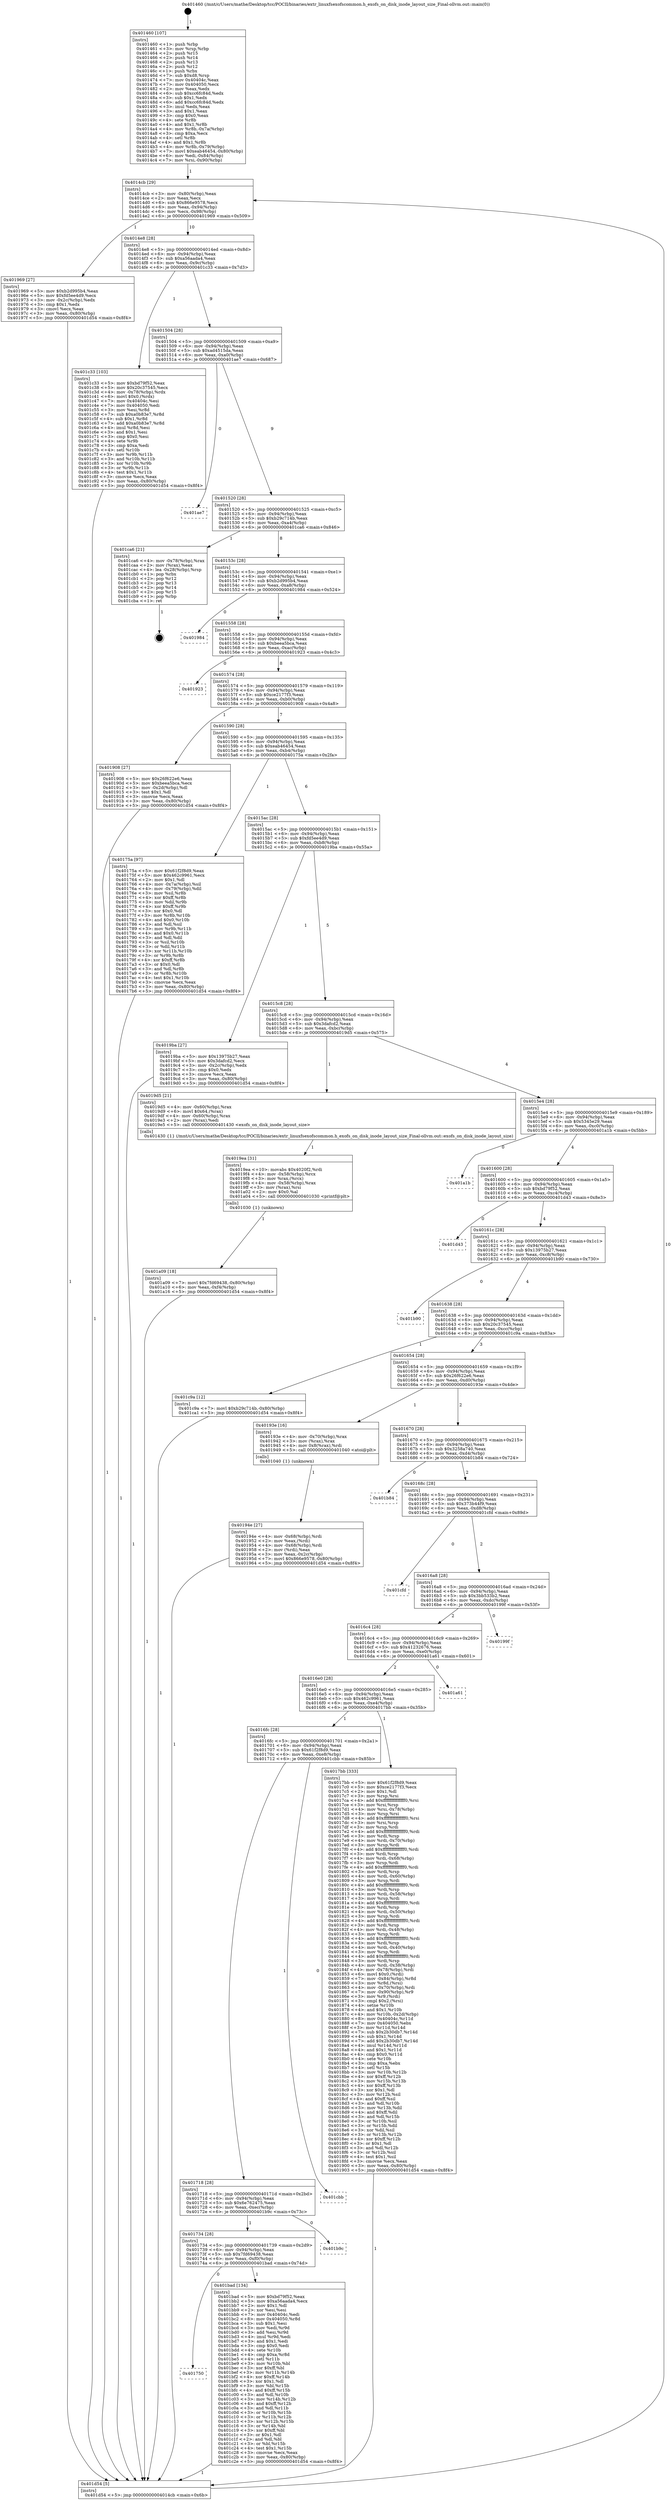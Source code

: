 digraph "0x401460" {
  label = "0x401460 (/mnt/c/Users/mathe/Desktop/tcc/POCII/binaries/extr_linuxfsexofscommon.h_exofs_on_disk_inode_layout_size_Final-ollvm.out::main(0))"
  labelloc = "t"
  node[shape=record]

  Entry [label="",width=0.3,height=0.3,shape=circle,fillcolor=black,style=filled]
  "0x4014cb" [label="{
     0x4014cb [29]\l
     | [instrs]\l
     &nbsp;&nbsp;0x4014cb \<+3\>: mov -0x80(%rbp),%eax\l
     &nbsp;&nbsp;0x4014ce \<+2\>: mov %eax,%ecx\l
     &nbsp;&nbsp;0x4014d0 \<+6\>: sub $0x866e9578,%ecx\l
     &nbsp;&nbsp;0x4014d6 \<+6\>: mov %eax,-0x94(%rbp)\l
     &nbsp;&nbsp;0x4014dc \<+6\>: mov %ecx,-0x98(%rbp)\l
     &nbsp;&nbsp;0x4014e2 \<+6\>: je 0000000000401969 \<main+0x509\>\l
  }"]
  "0x401969" [label="{
     0x401969 [27]\l
     | [instrs]\l
     &nbsp;&nbsp;0x401969 \<+5\>: mov $0xb2d995b4,%eax\l
     &nbsp;&nbsp;0x40196e \<+5\>: mov $0xfd5ee4d9,%ecx\l
     &nbsp;&nbsp;0x401973 \<+3\>: mov -0x2c(%rbp),%edx\l
     &nbsp;&nbsp;0x401976 \<+3\>: cmp $0x1,%edx\l
     &nbsp;&nbsp;0x401979 \<+3\>: cmovl %ecx,%eax\l
     &nbsp;&nbsp;0x40197c \<+3\>: mov %eax,-0x80(%rbp)\l
     &nbsp;&nbsp;0x40197f \<+5\>: jmp 0000000000401d54 \<main+0x8f4\>\l
  }"]
  "0x4014e8" [label="{
     0x4014e8 [28]\l
     | [instrs]\l
     &nbsp;&nbsp;0x4014e8 \<+5\>: jmp 00000000004014ed \<main+0x8d\>\l
     &nbsp;&nbsp;0x4014ed \<+6\>: mov -0x94(%rbp),%eax\l
     &nbsp;&nbsp;0x4014f3 \<+5\>: sub $0xa56aada4,%eax\l
     &nbsp;&nbsp;0x4014f8 \<+6\>: mov %eax,-0x9c(%rbp)\l
     &nbsp;&nbsp;0x4014fe \<+6\>: je 0000000000401c33 \<main+0x7d3\>\l
  }"]
  Exit [label="",width=0.3,height=0.3,shape=circle,fillcolor=black,style=filled,peripheries=2]
  "0x401c33" [label="{
     0x401c33 [103]\l
     | [instrs]\l
     &nbsp;&nbsp;0x401c33 \<+5\>: mov $0xbd79f52,%eax\l
     &nbsp;&nbsp;0x401c38 \<+5\>: mov $0x20c37545,%ecx\l
     &nbsp;&nbsp;0x401c3d \<+4\>: mov -0x78(%rbp),%rdx\l
     &nbsp;&nbsp;0x401c41 \<+6\>: movl $0x0,(%rdx)\l
     &nbsp;&nbsp;0x401c47 \<+7\>: mov 0x40404c,%esi\l
     &nbsp;&nbsp;0x401c4e \<+7\>: mov 0x404050,%edi\l
     &nbsp;&nbsp;0x401c55 \<+3\>: mov %esi,%r8d\l
     &nbsp;&nbsp;0x401c58 \<+7\>: sub $0xa0b83e7,%r8d\l
     &nbsp;&nbsp;0x401c5f \<+4\>: sub $0x1,%r8d\l
     &nbsp;&nbsp;0x401c63 \<+7\>: add $0xa0b83e7,%r8d\l
     &nbsp;&nbsp;0x401c6a \<+4\>: imul %r8d,%esi\l
     &nbsp;&nbsp;0x401c6e \<+3\>: and $0x1,%esi\l
     &nbsp;&nbsp;0x401c71 \<+3\>: cmp $0x0,%esi\l
     &nbsp;&nbsp;0x401c74 \<+4\>: sete %r9b\l
     &nbsp;&nbsp;0x401c78 \<+3\>: cmp $0xa,%edi\l
     &nbsp;&nbsp;0x401c7b \<+4\>: setl %r10b\l
     &nbsp;&nbsp;0x401c7f \<+3\>: mov %r9b,%r11b\l
     &nbsp;&nbsp;0x401c82 \<+3\>: and %r10b,%r11b\l
     &nbsp;&nbsp;0x401c85 \<+3\>: xor %r10b,%r9b\l
     &nbsp;&nbsp;0x401c88 \<+3\>: or %r9b,%r11b\l
     &nbsp;&nbsp;0x401c8b \<+4\>: test $0x1,%r11b\l
     &nbsp;&nbsp;0x401c8f \<+3\>: cmovne %ecx,%eax\l
     &nbsp;&nbsp;0x401c92 \<+3\>: mov %eax,-0x80(%rbp)\l
     &nbsp;&nbsp;0x401c95 \<+5\>: jmp 0000000000401d54 \<main+0x8f4\>\l
  }"]
  "0x401504" [label="{
     0x401504 [28]\l
     | [instrs]\l
     &nbsp;&nbsp;0x401504 \<+5\>: jmp 0000000000401509 \<main+0xa9\>\l
     &nbsp;&nbsp;0x401509 \<+6\>: mov -0x94(%rbp),%eax\l
     &nbsp;&nbsp;0x40150f \<+5\>: sub $0xad4515da,%eax\l
     &nbsp;&nbsp;0x401514 \<+6\>: mov %eax,-0xa0(%rbp)\l
     &nbsp;&nbsp;0x40151a \<+6\>: je 0000000000401ae7 \<main+0x687\>\l
  }"]
  "0x401750" [label="{
     0x401750\l
  }", style=dashed]
  "0x401ae7" [label="{
     0x401ae7\l
  }", style=dashed]
  "0x401520" [label="{
     0x401520 [28]\l
     | [instrs]\l
     &nbsp;&nbsp;0x401520 \<+5\>: jmp 0000000000401525 \<main+0xc5\>\l
     &nbsp;&nbsp;0x401525 \<+6\>: mov -0x94(%rbp),%eax\l
     &nbsp;&nbsp;0x40152b \<+5\>: sub $0xb29c714b,%eax\l
     &nbsp;&nbsp;0x401530 \<+6\>: mov %eax,-0xa4(%rbp)\l
     &nbsp;&nbsp;0x401536 \<+6\>: je 0000000000401ca6 \<main+0x846\>\l
  }"]
  "0x401bad" [label="{
     0x401bad [134]\l
     | [instrs]\l
     &nbsp;&nbsp;0x401bad \<+5\>: mov $0xbd79f52,%eax\l
     &nbsp;&nbsp;0x401bb2 \<+5\>: mov $0xa56aada4,%ecx\l
     &nbsp;&nbsp;0x401bb7 \<+2\>: mov $0x1,%dl\l
     &nbsp;&nbsp;0x401bb9 \<+2\>: xor %esi,%esi\l
     &nbsp;&nbsp;0x401bbb \<+7\>: mov 0x40404c,%edi\l
     &nbsp;&nbsp;0x401bc2 \<+8\>: mov 0x404050,%r8d\l
     &nbsp;&nbsp;0x401bca \<+3\>: sub $0x1,%esi\l
     &nbsp;&nbsp;0x401bcd \<+3\>: mov %edi,%r9d\l
     &nbsp;&nbsp;0x401bd0 \<+3\>: add %esi,%r9d\l
     &nbsp;&nbsp;0x401bd3 \<+4\>: imul %r9d,%edi\l
     &nbsp;&nbsp;0x401bd7 \<+3\>: and $0x1,%edi\l
     &nbsp;&nbsp;0x401bda \<+3\>: cmp $0x0,%edi\l
     &nbsp;&nbsp;0x401bdd \<+4\>: sete %r10b\l
     &nbsp;&nbsp;0x401be1 \<+4\>: cmp $0xa,%r8d\l
     &nbsp;&nbsp;0x401be5 \<+4\>: setl %r11b\l
     &nbsp;&nbsp;0x401be9 \<+3\>: mov %r10b,%bl\l
     &nbsp;&nbsp;0x401bec \<+3\>: xor $0xff,%bl\l
     &nbsp;&nbsp;0x401bef \<+3\>: mov %r11b,%r14b\l
     &nbsp;&nbsp;0x401bf2 \<+4\>: xor $0xff,%r14b\l
     &nbsp;&nbsp;0x401bf6 \<+3\>: xor $0x1,%dl\l
     &nbsp;&nbsp;0x401bf9 \<+3\>: mov %bl,%r15b\l
     &nbsp;&nbsp;0x401bfc \<+4\>: and $0xff,%r15b\l
     &nbsp;&nbsp;0x401c00 \<+3\>: and %dl,%r10b\l
     &nbsp;&nbsp;0x401c03 \<+3\>: mov %r14b,%r12b\l
     &nbsp;&nbsp;0x401c06 \<+4\>: and $0xff,%r12b\l
     &nbsp;&nbsp;0x401c0a \<+3\>: and %dl,%r11b\l
     &nbsp;&nbsp;0x401c0d \<+3\>: or %r10b,%r15b\l
     &nbsp;&nbsp;0x401c10 \<+3\>: or %r11b,%r12b\l
     &nbsp;&nbsp;0x401c13 \<+3\>: xor %r12b,%r15b\l
     &nbsp;&nbsp;0x401c16 \<+3\>: or %r14b,%bl\l
     &nbsp;&nbsp;0x401c19 \<+3\>: xor $0xff,%bl\l
     &nbsp;&nbsp;0x401c1c \<+3\>: or $0x1,%dl\l
     &nbsp;&nbsp;0x401c1f \<+2\>: and %dl,%bl\l
     &nbsp;&nbsp;0x401c21 \<+3\>: or %bl,%r15b\l
     &nbsp;&nbsp;0x401c24 \<+4\>: test $0x1,%r15b\l
     &nbsp;&nbsp;0x401c28 \<+3\>: cmovne %ecx,%eax\l
     &nbsp;&nbsp;0x401c2b \<+3\>: mov %eax,-0x80(%rbp)\l
     &nbsp;&nbsp;0x401c2e \<+5\>: jmp 0000000000401d54 \<main+0x8f4\>\l
  }"]
  "0x401ca6" [label="{
     0x401ca6 [21]\l
     | [instrs]\l
     &nbsp;&nbsp;0x401ca6 \<+4\>: mov -0x78(%rbp),%rax\l
     &nbsp;&nbsp;0x401caa \<+2\>: mov (%rax),%eax\l
     &nbsp;&nbsp;0x401cac \<+4\>: lea -0x28(%rbp),%rsp\l
     &nbsp;&nbsp;0x401cb0 \<+1\>: pop %rbx\l
     &nbsp;&nbsp;0x401cb1 \<+2\>: pop %r12\l
     &nbsp;&nbsp;0x401cb3 \<+2\>: pop %r13\l
     &nbsp;&nbsp;0x401cb5 \<+2\>: pop %r14\l
     &nbsp;&nbsp;0x401cb7 \<+2\>: pop %r15\l
     &nbsp;&nbsp;0x401cb9 \<+1\>: pop %rbp\l
     &nbsp;&nbsp;0x401cba \<+1\>: ret\l
  }"]
  "0x40153c" [label="{
     0x40153c [28]\l
     | [instrs]\l
     &nbsp;&nbsp;0x40153c \<+5\>: jmp 0000000000401541 \<main+0xe1\>\l
     &nbsp;&nbsp;0x401541 \<+6\>: mov -0x94(%rbp),%eax\l
     &nbsp;&nbsp;0x401547 \<+5\>: sub $0xb2d995b4,%eax\l
     &nbsp;&nbsp;0x40154c \<+6\>: mov %eax,-0xa8(%rbp)\l
     &nbsp;&nbsp;0x401552 \<+6\>: je 0000000000401984 \<main+0x524\>\l
  }"]
  "0x401734" [label="{
     0x401734 [28]\l
     | [instrs]\l
     &nbsp;&nbsp;0x401734 \<+5\>: jmp 0000000000401739 \<main+0x2d9\>\l
     &nbsp;&nbsp;0x401739 \<+6\>: mov -0x94(%rbp),%eax\l
     &nbsp;&nbsp;0x40173f \<+5\>: sub $0x7fd69438,%eax\l
     &nbsp;&nbsp;0x401744 \<+6\>: mov %eax,-0xf0(%rbp)\l
     &nbsp;&nbsp;0x40174a \<+6\>: je 0000000000401bad \<main+0x74d\>\l
  }"]
  "0x401984" [label="{
     0x401984\l
  }", style=dashed]
  "0x401558" [label="{
     0x401558 [28]\l
     | [instrs]\l
     &nbsp;&nbsp;0x401558 \<+5\>: jmp 000000000040155d \<main+0xfd\>\l
     &nbsp;&nbsp;0x40155d \<+6\>: mov -0x94(%rbp),%eax\l
     &nbsp;&nbsp;0x401563 \<+5\>: sub $0xbeea5bca,%eax\l
     &nbsp;&nbsp;0x401568 \<+6\>: mov %eax,-0xac(%rbp)\l
     &nbsp;&nbsp;0x40156e \<+6\>: je 0000000000401923 \<main+0x4c3\>\l
  }"]
  "0x401b9c" [label="{
     0x401b9c\l
  }", style=dashed]
  "0x401923" [label="{
     0x401923\l
  }", style=dashed]
  "0x401574" [label="{
     0x401574 [28]\l
     | [instrs]\l
     &nbsp;&nbsp;0x401574 \<+5\>: jmp 0000000000401579 \<main+0x119\>\l
     &nbsp;&nbsp;0x401579 \<+6\>: mov -0x94(%rbp),%eax\l
     &nbsp;&nbsp;0x40157f \<+5\>: sub $0xce2177f3,%eax\l
     &nbsp;&nbsp;0x401584 \<+6\>: mov %eax,-0xb0(%rbp)\l
     &nbsp;&nbsp;0x40158a \<+6\>: je 0000000000401908 \<main+0x4a8\>\l
  }"]
  "0x401718" [label="{
     0x401718 [28]\l
     | [instrs]\l
     &nbsp;&nbsp;0x401718 \<+5\>: jmp 000000000040171d \<main+0x2bd\>\l
     &nbsp;&nbsp;0x40171d \<+6\>: mov -0x94(%rbp),%eax\l
     &nbsp;&nbsp;0x401723 \<+5\>: sub $0x6e762475,%eax\l
     &nbsp;&nbsp;0x401728 \<+6\>: mov %eax,-0xec(%rbp)\l
     &nbsp;&nbsp;0x40172e \<+6\>: je 0000000000401b9c \<main+0x73c\>\l
  }"]
  "0x401908" [label="{
     0x401908 [27]\l
     | [instrs]\l
     &nbsp;&nbsp;0x401908 \<+5\>: mov $0x26f622e6,%eax\l
     &nbsp;&nbsp;0x40190d \<+5\>: mov $0xbeea5bca,%ecx\l
     &nbsp;&nbsp;0x401912 \<+3\>: mov -0x2d(%rbp),%dl\l
     &nbsp;&nbsp;0x401915 \<+3\>: test $0x1,%dl\l
     &nbsp;&nbsp;0x401918 \<+3\>: cmovne %ecx,%eax\l
     &nbsp;&nbsp;0x40191b \<+3\>: mov %eax,-0x80(%rbp)\l
     &nbsp;&nbsp;0x40191e \<+5\>: jmp 0000000000401d54 \<main+0x8f4\>\l
  }"]
  "0x401590" [label="{
     0x401590 [28]\l
     | [instrs]\l
     &nbsp;&nbsp;0x401590 \<+5\>: jmp 0000000000401595 \<main+0x135\>\l
     &nbsp;&nbsp;0x401595 \<+6\>: mov -0x94(%rbp),%eax\l
     &nbsp;&nbsp;0x40159b \<+5\>: sub $0xeab46454,%eax\l
     &nbsp;&nbsp;0x4015a0 \<+6\>: mov %eax,-0xb4(%rbp)\l
     &nbsp;&nbsp;0x4015a6 \<+6\>: je 000000000040175a \<main+0x2fa\>\l
  }"]
  "0x401cbb" [label="{
     0x401cbb\l
  }", style=dashed]
  "0x40175a" [label="{
     0x40175a [97]\l
     | [instrs]\l
     &nbsp;&nbsp;0x40175a \<+5\>: mov $0x61f2f8d9,%eax\l
     &nbsp;&nbsp;0x40175f \<+5\>: mov $0x462c9961,%ecx\l
     &nbsp;&nbsp;0x401764 \<+2\>: mov $0x1,%dl\l
     &nbsp;&nbsp;0x401766 \<+4\>: mov -0x7a(%rbp),%sil\l
     &nbsp;&nbsp;0x40176a \<+4\>: mov -0x79(%rbp),%dil\l
     &nbsp;&nbsp;0x40176e \<+3\>: mov %sil,%r8b\l
     &nbsp;&nbsp;0x401771 \<+4\>: xor $0xff,%r8b\l
     &nbsp;&nbsp;0x401775 \<+3\>: mov %dil,%r9b\l
     &nbsp;&nbsp;0x401778 \<+4\>: xor $0xff,%r9b\l
     &nbsp;&nbsp;0x40177c \<+3\>: xor $0x0,%dl\l
     &nbsp;&nbsp;0x40177f \<+3\>: mov %r8b,%r10b\l
     &nbsp;&nbsp;0x401782 \<+4\>: and $0x0,%r10b\l
     &nbsp;&nbsp;0x401786 \<+3\>: and %dl,%sil\l
     &nbsp;&nbsp;0x401789 \<+3\>: mov %r9b,%r11b\l
     &nbsp;&nbsp;0x40178c \<+4\>: and $0x0,%r11b\l
     &nbsp;&nbsp;0x401790 \<+3\>: and %dl,%dil\l
     &nbsp;&nbsp;0x401793 \<+3\>: or %sil,%r10b\l
     &nbsp;&nbsp;0x401796 \<+3\>: or %dil,%r11b\l
     &nbsp;&nbsp;0x401799 \<+3\>: xor %r11b,%r10b\l
     &nbsp;&nbsp;0x40179c \<+3\>: or %r9b,%r8b\l
     &nbsp;&nbsp;0x40179f \<+4\>: xor $0xff,%r8b\l
     &nbsp;&nbsp;0x4017a3 \<+3\>: or $0x0,%dl\l
     &nbsp;&nbsp;0x4017a6 \<+3\>: and %dl,%r8b\l
     &nbsp;&nbsp;0x4017a9 \<+3\>: or %r8b,%r10b\l
     &nbsp;&nbsp;0x4017ac \<+4\>: test $0x1,%r10b\l
     &nbsp;&nbsp;0x4017b0 \<+3\>: cmovne %ecx,%eax\l
     &nbsp;&nbsp;0x4017b3 \<+3\>: mov %eax,-0x80(%rbp)\l
     &nbsp;&nbsp;0x4017b6 \<+5\>: jmp 0000000000401d54 \<main+0x8f4\>\l
  }"]
  "0x4015ac" [label="{
     0x4015ac [28]\l
     | [instrs]\l
     &nbsp;&nbsp;0x4015ac \<+5\>: jmp 00000000004015b1 \<main+0x151\>\l
     &nbsp;&nbsp;0x4015b1 \<+6\>: mov -0x94(%rbp),%eax\l
     &nbsp;&nbsp;0x4015b7 \<+5\>: sub $0xfd5ee4d9,%eax\l
     &nbsp;&nbsp;0x4015bc \<+6\>: mov %eax,-0xb8(%rbp)\l
     &nbsp;&nbsp;0x4015c2 \<+6\>: je 00000000004019ba \<main+0x55a\>\l
  }"]
  "0x401d54" [label="{
     0x401d54 [5]\l
     | [instrs]\l
     &nbsp;&nbsp;0x401d54 \<+5\>: jmp 00000000004014cb \<main+0x6b\>\l
  }"]
  "0x401460" [label="{
     0x401460 [107]\l
     | [instrs]\l
     &nbsp;&nbsp;0x401460 \<+1\>: push %rbp\l
     &nbsp;&nbsp;0x401461 \<+3\>: mov %rsp,%rbp\l
     &nbsp;&nbsp;0x401464 \<+2\>: push %r15\l
     &nbsp;&nbsp;0x401466 \<+2\>: push %r14\l
     &nbsp;&nbsp;0x401468 \<+2\>: push %r13\l
     &nbsp;&nbsp;0x40146a \<+2\>: push %r12\l
     &nbsp;&nbsp;0x40146c \<+1\>: push %rbx\l
     &nbsp;&nbsp;0x40146d \<+7\>: sub $0xd8,%rsp\l
     &nbsp;&nbsp;0x401474 \<+7\>: mov 0x40404c,%eax\l
     &nbsp;&nbsp;0x40147b \<+7\>: mov 0x404050,%ecx\l
     &nbsp;&nbsp;0x401482 \<+2\>: mov %eax,%edx\l
     &nbsp;&nbsp;0x401484 \<+6\>: sub $0xcc6fc84d,%edx\l
     &nbsp;&nbsp;0x40148a \<+3\>: sub $0x1,%edx\l
     &nbsp;&nbsp;0x40148d \<+6\>: add $0xcc6fc84d,%edx\l
     &nbsp;&nbsp;0x401493 \<+3\>: imul %edx,%eax\l
     &nbsp;&nbsp;0x401496 \<+3\>: and $0x1,%eax\l
     &nbsp;&nbsp;0x401499 \<+3\>: cmp $0x0,%eax\l
     &nbsp;&nbsp;0x40149c \<+4\>: sete %r8b\l
     &nbsp;&nbsp;0x4014a0 \<+4\>: and $0x1,%r8b\l
     &nbsp;&nbsp;0x4014a4 \<+4\>: mov %r8b,-0x7a(%rbp)\l
     &nbsp;&nbsp;0x4014a8 \<+3\>: cmp $0xa,%ecx\l
     &nbsp;&nbsp;0x4014ab \<+4\>: setl %r8b\l
     &nbsp;&nbsp;0x4014af \<+4\>: and $0x1,%r8b\l
     &nbsp;&nbsp;0x4014b3 \<+4\>: mov %r8b,-0x79(%rbp)\l
     &nbsp;&nbsp;0x4014b7 \<+7\>: movl $0xeab46454,-0x80(%rbp)\l
     &nbsp;&nbsp;0x4014be \<+6\>: mov %edi,-0x84(%rbp)\l
     &nbsp;&nbsp;0x4014c4 \<+7\>: mov %rsi,-0x90(%rbp)\l
  }"]
  "0x401a09" [label="{
     0x401a09 [18]\l
     | [instrs]\l
     &nbsp;&nbsp;0x401a09 \<+7\>: movl $0x7fd69438,-0x80(%rbp)\l
     &nbsp;&nbsp;0x401a10 \<+6\>: mov %eax,-0xf4(%rbp)\l
     &nbsp;&nbsp;0x401a16 \<+5\>: jmp 0000000000401d54 \<main+0x8f4\>\l
  }"]
  "0x4019ba" [label="{
     0x4019ba [27]\l
     | [instrs]\l
     &nbsp;&nbsp;0x4019ba \<+5\>: mov $0x13975b27,%eax\l
     &nbsp;&nbsp;0x4019bf \<+5\>: mov $0x3dafcd2,%ecx\l
     &nbsp;&nbsp;0x4019c4 \<+3\>: mov -0x2c(%rbp),%edx\l
     &nbsp;&nbsp;0x4019c7 \<+3\>: cmp $0x0,%edx\l
     &nbsp;&nbsp;0x4019ca \<+3\>: cmove %ecx,%eax\l
     &nbsp;&nbsp;0x4019cd \<+3\>: mov %eax,-0x80(%rbp)\l
     &nbsp;&nbsp;0x4019d0 \<+5\>: jmp 0000000000401d54 \<main+0x8f4\>\l
  }"]
  "0x4015c8" [label="{
     0x4015c8 [28]\l
     | [instrs]\l
     &nbsp;&nbsp;0x4015c8 \<+5\>: jmp 00000000004015cd \<main+0x16d\>\l
     &nbsp;&nbsp;0x4015cd \<+6\>: mov -0x94(%rbp),%eax\l
     &nbsp;&nbsp;0x4015d3 \<+5\>: sub $0x3dafcd2,%eax\l
     &nbsp;&nbsp;0x4015d8 \<+6\>: mov %eax,-0xbc(%rbp)\l
     &nbsp;&nbsp;0x4015de \<+6\>: je 00000000004019d5 \<main+0x575\>\l
  }"]
  "0x4019ea" [label="{
     0x4019ea [31]\l
     | [instrs]\l
     &nbsp;&nbsp;0x4019ea \<+10\>: movabs $0x4020f2,%rdi\l
     &nbsp;&nbsp;0x4019f4 \<+4\>: mov -0x58(%rbp),%rcx\l
     &nbsp;&nbsp;0x4019f8 \<+3\>: mov %rax,(%rcx)\l
     &nbsp;&nbsp;0x4019fb \<+4\>: mov -0x58(%rbp),%rax\l
     &nbsp;&nbsp;0x4019ff \<+3\>: mov (%rax),%rsi\l
     &nbsp;&nbsp;0x401a02 \<+2\>: mov $0x0,%al\l
     &nbsp;&nbsp;0x401a04 \<+5\>: call 0000000000401030 \<printf@plt\>\l
     | [calls]\l
     &nbsp;&nbsp;0x401030 \{1\} (unknown)\l
  }"]
  "0x4019d5" [label="{
     0x4019d5 [21]\l
     | [instrs]\l
     &nbsp;&nbsp;0x4019d5 \<+4\>: mov -0x60(%rbp),%rax\l
     &nbsp;&nbsp;0x4019d9 \<+6\>: movl $0x64,(%rax)\l
     &nbsp;&nbsp;0x4019df \<+4\>: mov -0x60(%rbp),%rax\l
     &nbsp;&nbsp;0x4019e3 \<+2\>: mov (%rax),%edi\l
     &nbsp;&nbsp;0x4019e5 \<+5\>: call 0000000000401430 \<exofs_on_disk_inode_layout_size\>\l
     | [calls]\l
     &nbsp;&nbsp;0x401430 \{1\} (/mnt/c/Users/mathe/Desktop/tcc/POCII/binaries/extr_linuxfsexofscommon.h_exofs_on_disk_inode_layout_size_Final-ollvm.out::exofs_on_disk_inode_layout_size)\l
  }"]
  "0x4015e4" [label="{
     0x4015e4 [28]\l
     | [instrs]\l
     &nbsp;&nbsp;0x4015e4 \<+5\>: jmp 00000000004015e9 \<main+0x189\>\l
     &nbsp;&nbsp;0x4015e9 \<+6\>: mov -0x94(%rbp),%eax\l
     &nbsp;&nbsp;0x4015ef \<+5\>: sub $0x5345e29,%eax\l
     &nbsp;&nbsp;0x4015f4 \<+6\>: mov %eax,-0xc0(%rbp)\l
     &nbsp;&nbsp;0x4015fa \<+6\>: je 0000000000401a1b \<main+0x5bb\>\l
  }"]
  "0x40194e" [label="{
     0x40194e [27]\l
     | [instrs]\l
     &nbsp;&nbsp;0x40194e \<+4\>: mov -0x68(%rbp),%rdi\l
     &nbsp;&nbsp;0x401952 \<+2\>: mov %eax,(%rdi)\l
     &nbsp;&nbsp;0x401954 \<+4\>: mov -0x68(%rbp),%rdi\l
     &nbsp;&nbsp;0x401958 \<+2\>: mov (%rdi),%eax\l
     &nbsp;&nbsp;0x40195a \<+3\>: mov %eax,-0x2c(%rbp)\l
     &nbsp;&nbsp;0x40195d \<+7\>: movl $0x866e9578,-0x80(%rbp)\l
     &nbsp;&nbsp;0x401964 \<+5\>: jmp 0000000000401d54 \<main+0x8f4\>\l
  }"]
  "0x401a1b" [label="{
     0x401a1b\l
  }", style=dashed]
  "0x401600" [label="{
     0x401600 [28]\l
     | [instrs]\l
     &nbsp;&nbsp;0x401600 \<+5\>: jmp 0000000000401605 \<main+0x1a5\>\l
     &nbsp;&nbsp;0x401605 \<+6\>: mov -0x94(%rbp),%eax\l
     &nbsp;&nbsp;0x40160b \<+5\>: sub $0xbd79f52,%eax\l
     &nbsp;&nbsp;0x401610 \<+6\>: mov %eax,-0xc4(%rbp)\l
     &nbsp;&nbsp;0x401616 \<+6\>: je 0000000000401d43 \<main+0x8e3\>\l
  }"]
  "0x4016fc" [label="{
     0x4016fc [28]\l
     | [instrs]\l
     &nbsp;&nbsp;0x4016fc \<+5\>: jmp 0000000000401701 \<main+0x2a1\>\l
     &nbsp;&nbsp;0x401701 \<+6\>: mov -0x94(%rbp),%eax\l
     &nbsp;&nbsp;0x401707 \<+5\>: sub $0x61f2f8d9,%eax\l
     &nbsp;&nbsp;0x40170c \<+6\>: mov %eax,-0xe8(%rbp)\l
     &nbsp;&nbsp;0x401712 \<+6\>: je 0000000000401cbb \<main+0x85b\>\l
  }"]
  "0x401d43" [label="{
     0x401d43\l
  }", style=dashed]
  "0x40161c" [label="{
     0x40161c [28]\l
     | [instrs]\l
     &nbsp;&nbsp;0x40161c \<+5\>: jmp 0000000000401621 \<main+0x1c1\>\l
     &nbsp;&nbsp;0x401621 \<+6\>: mov -0x94(%rbp),%eax\l
     &nbsp;&nbsp;0x401627 \<+5\>: sub $0x13975b27,%eax\l
     &nbsp;&nbsp;0x40162c \<+6\>: mov %eax,-0xc8(%rbp)\l
     &nbsp;&nbsp;0x401632 \<+6\>: je 0000000000401b90 \<main+0x730\>\l
  }"]
  "0x4017bb" [label="{
     0x4017bb [333]\l
     | [instrs]\l
     &nbsp;&nbsp;0x4017bb \<+5\>: mov $0x61f2f8d9,%eax\l
     &nbsp;&nbsp;0x4017c0 \<+5\>: mov $0xce2177f3,%ecx\l
     &nbsp;&nbsp;0x4017c5 \<+2\>: mov $0x1,%dl\l
     &nbsp;&nbsp;0x4017c7 \<+3\>: mov %rsp,%rsi\l
     &nbsp;&nbsp;0x4017ca \<+4\>: add $0xfffffffffffffff0,%rsi\l
     &nbsp;&nbsp;0x4017ce \<+3\>: mov %rsi,%rsp\l
     &nbsp;&nbsp;0x4017d1 \<+4\>: mov %rsi,-0x78(%rbp)\l
     &nbsp;&nbsp;0x4017d5 \<+3\>: mov %rsp,%rsi\l
     &nbsp;&nbsp;0x4017d8 \<+4\>: add $0xfffffffffffffff0,%rsi\l
     &nbsp;&nbsp;0x4017dc \<+3\>: mov %rsi,%rsp\l
     &nbsp;&nbsp;0x4017df \<+3\>: mov %rsp,%rdi\l
     &nbsp;&nbsp;0x4017e2 \<+4\>: add $0xfffffffffffffff0,%rdi\l
     &nbsp;&nbsp;0x4017e6 \<+3\>: mov %rdi,%rsp\l
     &nbsp;&nbsp;0x4017e9 \<+4\>: mov %rdi,-0x70(%rbp)\l
     &nbsp;&nbsp;0x4017ed \<+3\>: mov %rsp,%rdi\l
     &nbsp;&nbsp;0x4017f0 \<+4\>: add $0xfffffffffffffff0,%rdi\l
     &nbsp;&nbsp;0x4017f4 \<+3\>: mov %rdi,%rsp\l
     &nbsp;&nbsp;0x4017f7 \<+4\>: mov %rdi,-0x68(%rbp)\l
     &nbsp;&nbsp;0x4017fb \<+3\>: mov %rsp,%rdi\l
     &nbsp;&nbsp;0x4017fe \<+4\>: add $0xfffffffffffffff0,%rdi\l
     &nbsp;&nbsp;0x401802 \<+3\>: mov %rdi,%rsp\l
     &nbsp;&nbsp;0x401805 \<+4\>: mov %rdi,-0x60(%rbp)\l
     &nbsp;&nbsp;0x401809 \<+3\>: mov %rsp,%rdi\l
     &nbsp;&nbsp;0x40180c \<+4\>: add $0xfffffffffffffff0,%rdi\l
     &nbsp;&nbsp;0x401810 \<+3\>: mov %rdi,%rsp\l
     &nbsp;&nbsp;0x401813 \<+4\>: mov %rdi,-0x58(%rbp)\l
     &nbsp;&nbsp;0x401817 \<+3\>: mov %rsp,%rdi\l
     &nbsp;&nbsp;0x40181a \<+4\>: add $0xfffffffffffffff0,%rdi\l
     &nbsp;&nbsp;0x40181e \<+3\>: mov %rdi,%rsp\l
     &nbsp;&nbsp;0x401821 \<+4\>: mov %rdi,-0x50(%rbp)\l
     &nbsp;&nbsp;0x401825 \<+3\>: mov %rsp,%rdi\l
     &nbsp;&nbsp;0x401828 \<+4\>: add $0xfffffffffffffff0,%rdi\l
     &nbsp;&nbsp;0x40182c \<+3\>: mov %rdi,%rsp\l
     &nbsp;&nbsp;0x40182f \<+4\>: mov %rdi,-0x48(%rbp)\l
     &nbsp;&nbsp;0x401833 \<+3\>: mov %rsp,%rdi\l
     &nbsp;&nbsp;0x401836 \<+4\>: add $0xfffffffffffffff0,%rdi\l
     &nbsp;&nbsp;0x40183a \<+3\>: mov %rdi,%rsp\l
     &nbsp;&nbsp;0x40183d \<+4\>: mov %rdi,-0x40(%rbp)\l
     &nbsp;&nbsp;0x401841 \<+3\>: mov %rsp,%rdi\l
     &nbsp;&nbsp;0x401844 \<+4\>: add $0xfffffffffffffff0,%rdi\l
     &nbsp;&nbsp;0x401848 \<+3\>: mov %rdi,%rsp\l
     &nbsp;&nbsp;0x40184b \<+4\>: mov %rdi,-0x38(%rbp)\l
     &nbsp;&nbsp;0x40184f \<+4\>: mov -0x78(%rbp),%rdi\l
     &nbsp;&nbsp;0x401853 \<+6\>: movl $0x0,(%rdi)\l
     &nbsp;&nbsp;0x401859 \<+7\>: mov -0x84(%rbp),%r8d\l
     &nbsp;&nbsp;0x401860 \<+3\>: mov %r8d,(%rsi)\l
     &nbsp;&nbsp;0x401863 \<+4\>: mov -0x70(%rbp),%rdi\l
     &nbsp;&nbsp;0x401867 \<+7\>: mov -0x90(%rbp),%r9\l
     &nbsp;&nbsp;0x40186e \<+3\>: mov %r9,(%rdi)\l
     &nbsp;&nbsp;0x401871 \<+3\>: cmpl $0x2,(%rsi)\l
     &nbsp;&nbsp;0x401874 \<+4\>: setne %r10b\l
     &nbsp;&nbsp;0x401878 \<+4\>: and $0x1,%r10b\l
     &nbsp;&nbsp;0x40187c \<+4\>: mov %r10b,-0x2d(%rbp)\l
     &nbsp;&nbsp;0x401880 \<+8\>: mov 0x40404c,%r11d\l
     &nbsp;&nbsp;0x401888 \<+7\>: mov 0x404050,%ebx\l
     &nbsp;&nbsp;0x40188f \<+3\>: mov %r11d,%r14d\l
     &nbsp;&nbsp;0x401892 \<+7\>: sub $0x2b30db7,%r14d\l
     &nbsp;&nbsp;0x401899 \<+4\>: sub $0x1,%r14d\l
     &nbsp;&nbsp;0x40189d \<+7\>: add $0x2b30db7,%r14d\l
     &nbsp;&nbsp;0x4018a4 \<+4\>: imul %r14d,%r11d\l
     &nbsp;&nbsp;0x4018a8 \<+4\>: and $0x1,%r11d\l
     &nbsp;&nbsp;0x4018ac \<+4\>: cmp $0x0,%r11d\l
     &nbsp;&nbsp;0x4018b0 \<+4\>: sete %r10b\l
     &nbsp;&nbsp;0x4018b4 \<+3\>: cmp $0xa,%ebx\l
     &nbsp;&nbsp;0x4018b7 \<+4\>: setl %r15b\l
     &nbsp;&nbsp;0x4018bb \<+3\>: mov %r10b,%r12b\l
     &nbsp;&nbsp;0x4018be \<+4\>: xor $0xff,%r12b\l
     &nbsp;&nbsp;0x4018c2 \<+3\>: mov %r15b,%r13b\l
     &nbsp;&nbsp;0x4018c5 \<+4\>: xor $0xff,%r13b\l
     &nbsp;&nbsp;0x4018c9 \<+3\>: xor $0x1,%dl\l
     &nbsp;&nbsp;0x4018cc \<+3\>: mov %r12b,%sil\l
     &nbsp;&nbsp;0x4018cf \<+4\>: and $0xff,%sil\l
     &nbsp;&nbsp;0x4018d3 \<+3\>: and %dl,%r10b\l
     &nbsp;&nbsp;0x4018d6 \<+3\>: mov %r13b,%dil\l
     &nbsp;&nbsp;0x4018d9 \<+4\>: and $0xff,%dil\l
     &nbsp;&nbsp;0x4018dd \<+3\>: and %dl,%r15b\l
     &nbsp;&nbsp;0x4018e0 \<+3\>: or %r10b,%sil\l
     &nbsp;&nbsp;0x4018e3 \<+3\>: or %r15b,%dil\l
     &nbsp;&nbsp;0x4018e6 \<+3\>: xor %dil,%sil\l
     &nbsp;&nbsp;0x4018e9 \<+3\>: or %r13b,%r12b\l
     &nbsp;&nbsp;0x4018ec \<+4\>: xor $0xff,%r12b\l
     &nbsp;&nbsp;0x4018f0 \<+3\>: or $0x1,%dl\l
     &nbsp;&nbsp;0x4018f3 \<+3\>: and %dl,%r12b\l
     &nbsp;&nbsp;0x4018f6 \<+3\>: or %r12b,%sil\l
     &nbsp;&nbsp;0x4018f9 \<+4\>: test $0x1,%sil\l
     &nbsp;&nbsp;0x4018fd \<+3\>: cmovne %ecx,%eax\l
     &nbsp;&nbsp;0x401900 \<+3\>: mov %eax,-0x80(%rbp)\l
     &nbsp;&nbsp;0x401903 \<+5\>: jmp 0000000000401d54 \<main+0x8f4\>\l
  }"]
  "0x401b90" [label="{
     0x401b90\l
  }", style=dashed]
  "0x401638" [label="{
     0x401638 [28]\l
     | [instrs]\l
     &nbsp;&nbsp;0x401638 \<+5\>: jmp 000000000040163d \<main+0x1dd\>\l
     &nbsp;&nbsp;0x40163d \<+6\>: mov -0x94(%rbp),%eax\l
     &nbsp;&nbsp;0x401643 \<+5\>: sub $0x20c37545,%eax\l
     &nbsp;&nbsp;0x401648 \<+6\>: mov %eax,-0xcc(%rbp)\l
     &nbsp;&nbsp;0x40164e \<+6\>: je 0000000000401c9a \<main+0x83a\>\l
  }"]
  "0x4016e0" [label="{
     0x4016e0 [28]\l
     | [instrs]\l
     &nbsp;&nbsp;0x4016e0 \<+5\>: jmp 00000000004016e5 \<main+0x285\>\l
     &nbsp;&nbsp;0x4016e5 \<+6\>: mov -0x94(%rbp),%eax\l
     &nbsp;&nbsp;0x4016eb \<+5\>: sub $0x462c9961,%eax\l
     &nbsp;&nbsp;0x4016f0 \<+6\>: mov %eax,-0xe4(%rbp)\l
     &nbsp;&nbsp;0x4016f6 \<+6\>: je 00000000004017bb \<main+0x35b\>\l
  }"]
  "0x401c9a" [label="{
     0x401c9a [12]\l
     | [instrs]\l
     &nbsp;&nbsp;0x401c9a \<+7\>: movl $0xb29c714b,-0x80(%rbp)\l
     &nbsp;&nbsp;0x401ca1 \<+5\>: jmp 0000000000401d54 \<main+0x8f4\>\l
  }"]
  "0x401654" [label="{
     0x401654 [28]\l
     | [instrs]\l
     &nbsp;&nbsp;0x401654 \<+5\>: jmp 0000000000401659 \<main+0x1f9\>\l
     &nbsp;&nbsp;0x401659 \<+6\>: mov -0x94(%rbp),%eax\l
     &nbsp;&nbsp;0x40165f \<+5\>: sub $0x26f622e6,%eax\l
     &nbsp;&nbsp;0x401664 \<+6\>: mov %eax,-0xd0(%rbp)\l
     &nbsp;&nbsp;0x40166a \<+6\>: je 000000000040193e \<main+0x4de\>\l
  }"]
  "0x401a61" [label="{
     0x401a61\l
  }", style=dashed]
  "0x40193e" [label="{
     0x40193e [16]\l
     | [instrs]\l
     &nbsp;&nbsp;0x40193e \<+4\>: mov -0x70(%rbp),%rax\l
     &nbsp;&nbsp;0x401942 \<+3\>: mov (%rax),%rax\l
     &nbsp;&nbsp;0x401945 \<+4\>: mov 0x8(%rax),%rdi\l
     &nbsp;&nbsp;0x401949 \<+5\>: call 0000000000401040 \<atoi@plt\>\l
     | [calls]\l
     &nbsp;&nbsp;0x401040 \{1\} (unknown)\l
  }"]
  "0x401670" [label="{
     0x401670 [28]\l
     | [instrs]\l
     &nbsp;&nbsp;0x401670 \<+5\>: jmp 0000000000401675 \<main+0x215\>\l
     &nbsp;&nbsp;0x401675 \<+6\>: mov -0x94(%rbp),%eax\l
     &nbsp;&nbsp;0x40167b \<+5\>: sub $0x3258a740,%eax\l
     &nbsp;&nbsp;0x401680 \<+6\>: mov %eax,-0xd4(%rbp)\l
     &nbsp;&nbsp;0x401686 \<+6\>: je 0000000000401b84 \<main+0x724\>\l
  }"]
  "0x4016c4" [label="{
     0x4016c4 [28]\l
     | [instrs]\l
     &nbsp;&nbsp;0x4016c4 \<+5\>: jmp 00000000004016c9 \<main+0x269\>\l
     &nbsp;&nbsp;0x4016c9 \<+6\>: mov -0x94(%rbp),%eax\l
     &nbsp;&nbsp;0x4016cf \<+5\>: sub $0x41232676,%eax\l
     &nbsp;&nbsp;0x4016d4 \<+6\>: mov %eax,-0xe0(%rbp)\l
     &nbsp;&nbsp;0x4016da \<+6\>: je 0000000000401a61 \<main+0x601\>\l
  }"]
  "0x401b84" [label="{
     0x401b84\l
  }", style=dashed]
  "0x40168c" [label="{
     0x40168c [28]\l
     | [instrs]\l
     &nbsp;&nbsp;0x40168c \<+5\>: jmp 0000000000401691 \<main+0x231\>\l
     &nbsp;&nbsp;0x401691 \<+6\>: mov -0x94(%rbp),%eax\l
     &nbsp;&nbsp;0x401697 \<+5\>: sub $0x373b44f9,%eax\l
     &nbsp;&nbsp;0x40169c \<+6\>: mov %eax,-0xd8(%rbp)\l
     &nbsp;&nbsp;0x4016a2 \<+6\>: je 0000000000401cfd \<main+0x89d\>\l
  }"]
  "0x40199f" [label="{
     0x40199f\l
  }", style=dashed]
  "0x401cfd" [label="{
     0x401cfd\l
  }", style=dashed]
  "0x4016a8" [label="{
     0x4016a8 [28]\l
     | [instrs]\l
     &nbsp;&nbsp;0x4016a8 \<+5\>: jmp 00000000004016ad \<main+0x24d\>\l
     &nbsp;&nbsp;0x4016ad \<+6\>: mov -0x94(%rbp),%eax\l
     &nbsp;&nbsp;0x4016b3 \<+5\>: sub $0x3bb533b2,%eax\l
     &nbsp;&nbsp;0x4016b8 \<+6\>: mov %eax,-0xdc(%rbp)\l
     &nbsp;&nbsp;0x4016be \<+6\>: je 000000000040199f \<main+0x53f\>\l
  }"]
  Entry -> "0x401460" [label=" 1"]
  "0x4014cb" -> "0x401969" [label=" 1"]
  "0x4014cb" -> "0x4014e8" [label=" 10"]
  "0x401ca6" -> Exit [label=" 1"]
  "0x4014e8" -> "0x401c33" [label=" 1"]
  "0x4014e8" -> "0x401504" [label=" 9"]
  "0x401c9a" -> "0x401d54" [label=" 1"]
  "0x401504" -> "0x401ae7" [label=" 0"]
  "0x401504" -> "0x401520" [label=" 9"]
  "0x401c33" -> "0x401d54" [label=" 1"]
  "0x401520" -> "0x401ca6" [label=" 1"]
  "0x401520" -> "0x40153c" [label=" 8"]
  "0x401bad" -> "0x401d54" [label=" 1"]
  "0x40153c" -> "0x401984" [label=" 0"]
  "0x40153c" -> "0x401558" [label=" 8"]
  "0x401734" -> "0x401bad" [label=" 1"]
  "0x401558" -> "0x401923" [label=" 0"]
  "0x401558" -> "0x401574" [label=" 8"]
  "0x401734" -> "0x401750" [label=" 0"]
  "0x401574" -> "0x401908" [label=" 1"]
  "0x401574" -> "0x401590" [label=" 7"]
  "0x401718" -> "0x401b9c" [label=" 0"]
  "0x401590" -> "0x40175a" [label=" 1"]
  "0x401590" -> "0x4015ac" [label=" 6"]
  "0x40175a" -> "0x401d54" [label=" 1"]
  "0x401460" -> "0x4014cb" [label=" 1"]
  "0x401d54" -> "0x4014cb" [label=" 10"]
  "0x401718" -> "0x401734" [label=" 1"]
  "0x4015ac" -> "0x4019ba" [label=" 1"]
  "0x4015ac" -> "0x4015c8" [label=" 5"]
  "0x4016fc" -> "0x401cbb" [label=" 0"]
  "0x4015c8" -> "0x4019d5" [label=" 1"]
  "0x4015c8" -> "0x4015e4" [label=" 4"]
  "0x4016fc" -> "0x401718" [label=" 1"]
  "0x4015e4" -> "0x401a1b" [label=" 0"]
  "0x4015e4" -> "0x401600" [label=" 4"]
  "0x401a09" -> "0x401d54" [label=" 1"]
  "0x401600" -> "0x401d43" [label=" 0"]
  "0x401600" -> "0x40161c" [label=" 4"]
  "0x4019d5" -> "0x4019ea" [label=" 1"]
  "0x40161c" -> "0x401b90" [label=" 0"]
  "0x40161c" -> "0x401638" [label=" 4"]
  "0x4019ba" -> "0x401d54" [label=" 1"]
  "0x401638" -> "0x401c9a" [label=" 1"]
  "0x401638" -> "0x401654" [label=" 3"]
  "0x40194e" -> "0x401d54" [label=" 1"]
  "0x401654" -> "0x40193e" [label=" 1"]
  "0x401654" -> "0x401670" [label=" 2"]
  "0x40193e" -> "0x40194e" [label=" 1"]
  "0x401670" -> "0x401b84" [label=" 0"]
  "0x401670" -> "0x40168c" [label=" 2"]
  "0x4017bb" -> "0x401d54" [label=" 1"]
  "0x40168c" -> "0x401cfd" [label=" 0"]
  "0x40168c" -> "0x4016a8" [label=" 2"]
  "0x4019ea" -> "0x401a09" [label=" 1"]
  "0x4016a8" -> "0x40199f" [label=" 0"]
  "0x4016a8" -> "0x4016c4" [label=" 2"]
  "0x401908" -> "0x401d54" [label=" 1"]
  "0x4016c4" -> "0x401a61" [label=" 0"]
  "0x4016c4" -> "0x4016e0" [label=" 2"]
  "0x401969" -> "0x401d54" [label=" 1"]
  "0x4016e0" -> "0x4017bb" [label=" 1"]
  "0x4016e0" -> "0x4016fc" [label=" 1"]
}
